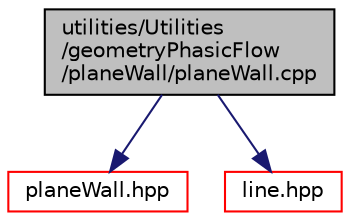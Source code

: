digraph "utilities/Utilities/geometryPhasicFlow/planeWall/planeWall.cpp"
{
 // LATEX_PDF_SIZE
  edge [fontname="Helvetica",fontsize="10",labelfontname="Helvetica",labelfontsize="10"];
  node [fontname="Helvetica",fontsize="10",shape=record];
  Node1 [label="utilities/Utilities\l/geometryPhasicFlow\l/planeWall/planeWall.cpp",height=0.2,width=0.4,color="black", fillcolor="grey75", style="filled", fontcolor="black",tooltip=" "];
  Node1 -> Node2 [color="midnightblue",fontsize="10",style="solid",fontname="Helvetica"];
  Node2 [label="planeWall.hpp",height=0.2,width=0.4,color="red", fillcolor="white", style="filled",URL="$planeWall_8hpp.html",tooltip=" "];
  Node1 -> Node58 [color="midnightblue",fontsize="10",style="solid",fontname="Helvetica"];
  Node58 [label="line.hpp",height=0.2,width=0.4,color="red", fillcolor="white", style="filled",URL="$line_8hpp.html",tooltip=" "];
}
